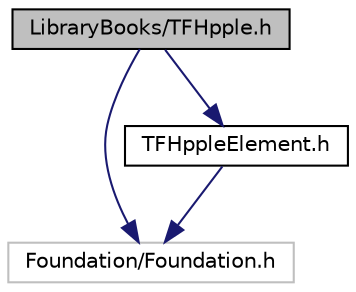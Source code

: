 digraph "LibraryBooks/TFHpple.h"
{
  edge [fontname="Helvetica",fontsize="10",labelfontname="Helvetica",labelfontsize="10"];
  node [fontname="Helvetica",fontsize="10",shape=record];
  Node1 [label="LibraryBooks/TFHpple.h",height=0.2,width=0.4,color="black", fillcolor="grey75", style="filled", fontcolor="black"];
  Node1 -> Node2 [color="midnightblue",fontsize="10",style="solid",fontname="Helvetica"];
  Node2 [label="Foundation/Foundation.h",height=0.2,width=0.4,color="grey75", fillcolor="white", style="filled"];
  Node1 -> Node3 [color="midnightblue",fontsize="10",style="solid",fontname="Helvetica"];
  Node3 [label="TFHppleElement.h",height=0.2,width=0.4,color="black", fillcolor="white", style="filled",URL="$_t_f_hpple_element_8h.html"];
  Node3 -> Node2 [color="midnightblue",fontsize="10",style="solid",fontname="Helvetica"];
}
